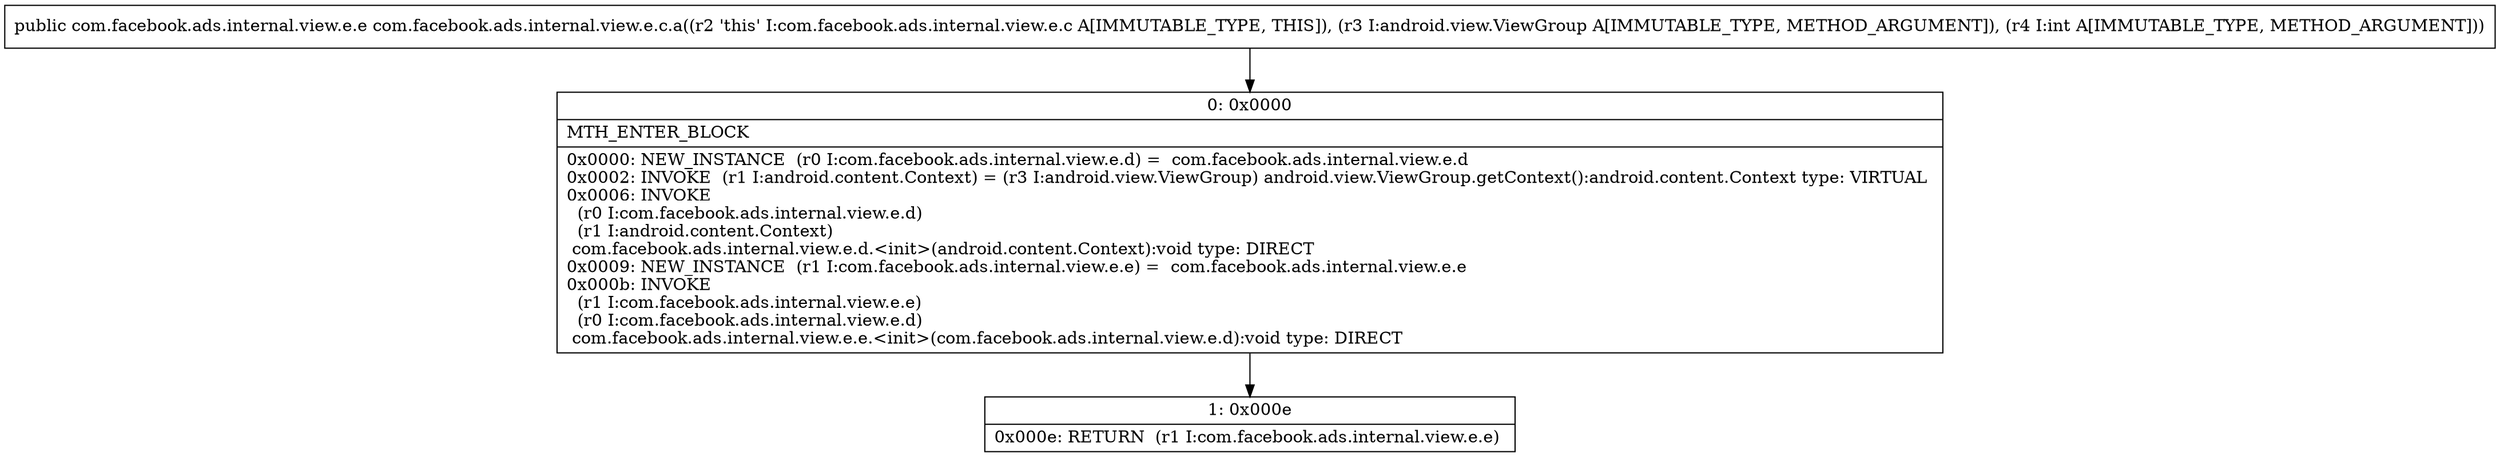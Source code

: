 digraph "CFG forcom.facebook.ads.internal.view.e.c.a(Landroid\/view\/ViewGroup;I)Lcom\/facebook\/ads\/internal\/view\/e\/e;" {
Node_0 [shape=record,label="{0\:\ 0x0000|MTH_ENTER_BLOCK\l|0x0000: NEW_INSTANCE  (r0 I:com.facebook.ads.internal.view.e.d) =  com.facebook.ads.internal.view.e.d \l0x0002: INVOKE  (r1 I:android.content.Context) = (r3 I:android.view.ViewGroup) android.view.ViewGroup.getContext():android.content.Context type: VIRTUAL \l0x0006: INVOKE  \l  (r0 I:com.facebook.ads.internal.view.e.d)\l  (r1 I:android.content.Context)\l com.facebook.ads.internal.view.e.d.\<init\>(android.content.Context):void type: DIRECT \l0x0009: NEW_INSTANCE  (r1 I:com.facebook.ads.internal.view.e.e) =  com.facebook.ads.internal.view.e.e \l0x000b: INVOKE  \l  (r1 I:com.facebook.ads.internal.view.e.e)\l  (r0 I:com.facebook.ads.internal.view.e.d)\l com.facebook.ads.internal.view.e.e.\<init\>(com.facebook.ads.internal.view.e.d):void type: DIRECT \l}"];
Node_1 [shape=record,label="{1\:\ 0x000e|0x000e: RETURN  (r1 I:com.facebook.ads.internal.view.e.e) \l}"];
MethodNode[shape=record,label="{public com.facebook.ads.internal.view.e.e com.facebook.ads.internal.view.e.c.a((r2 'this' I:com.facebook.ads.internal.view.e.c A[IMMUTABLE_TYPE, THIS]), (r3 I:android.view.ViewGroup A[IMMUTABLE_TYPE, METHOD_ARGUMENT]), (r4 I:int A[IMMUTABLE_TYPE, METHOD_ARGUMENT])) }"];
MethodNode -> Node_0;
Node_0 -> Node_1;
}

